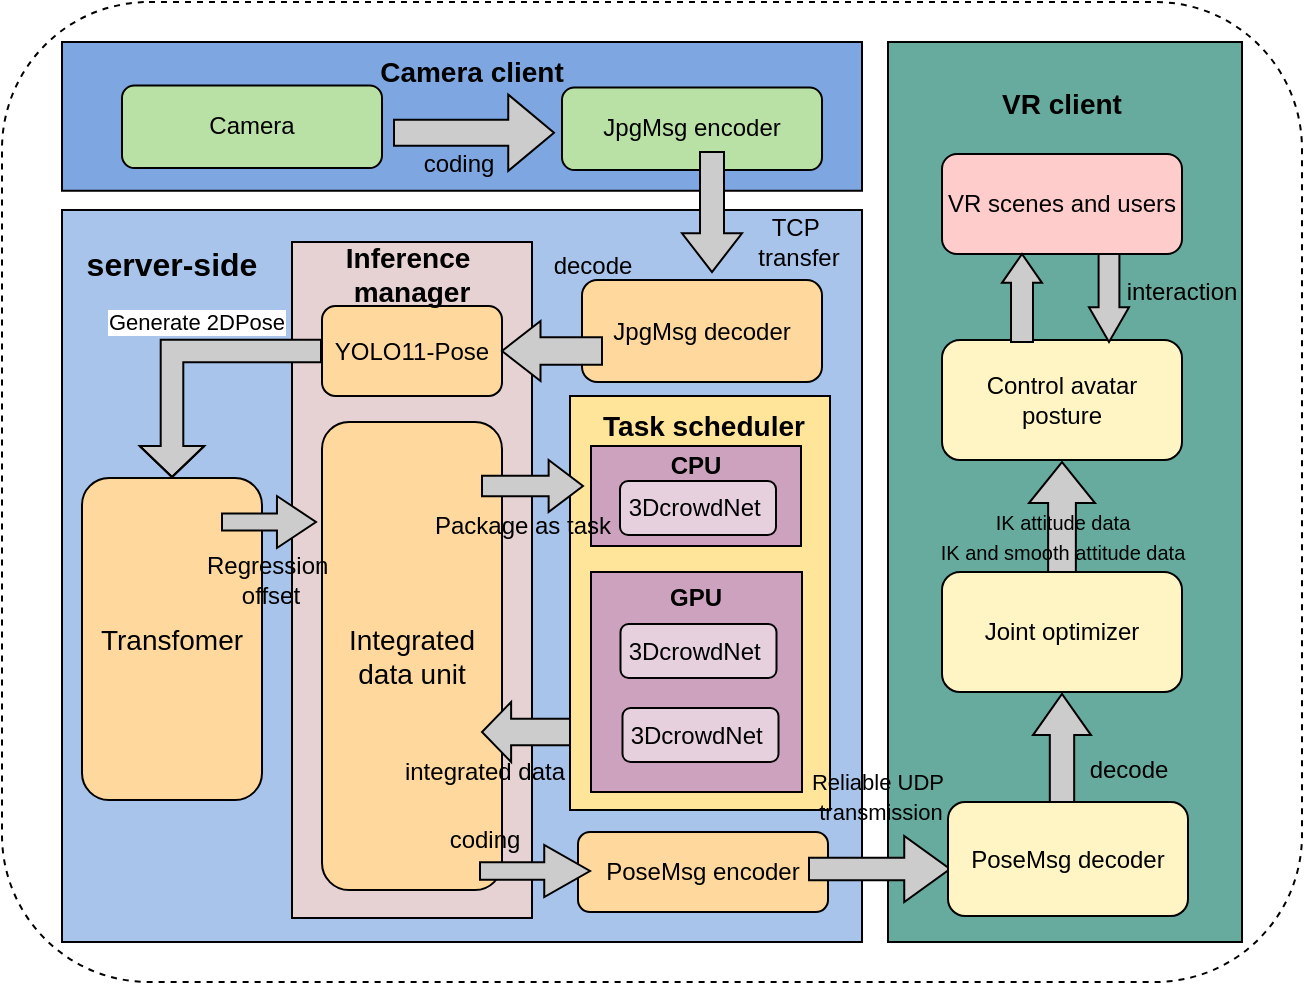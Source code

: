 <mxfile version="25.0.3">
  <diagram name="第 1 页" id="Knm-lP41OONlfiwNGnnD">
    <mxGraphModel dx="1036" dy="458" grid="1" gridSize="10" guides="1" tooltips="1" connect="1" arrows="1" fold="1" page="1" pageScale="1" pageWidth="827" pageHeight="1169" math="0" shadow="0">
      <root>
        <mxCell id="0" />
        <mxCell id="1" parent="0" />
        <mxCell id="qZviWjtYEAZgcSV_L7dp-56" value="" style="rounded=1;whiteSpace=wrap;html=1;dashed=1;" parent="1" vertex="1">
          <mxGeometry x="100" y="170" width="650" height="490" as="geometry" />
        </mxCell>
        <mxCell id="qZviWjtYEAZgcSV_L7dp-3" value="" style="rounded=0;whiteSpace=wrap;html=1;fillColor=#7EA6E0;" parent="1" vertex="1">
          <mxGeometry x="130" y="190" width="400" height="74.38" as="geometry" />
        </mxCell>
        <mxCell id="qZviWjtYEAZgcSV_L7dp-5" value="" style="html=1;shadow=0;dashed=0;align=center;verticalAlign=middle;shape=mxgraph.arrows2.arrow;dy=0.66;dx=22.88;notch=0;fillColor=#CCCCCC;" parent="1" vertex="1">
          <mxGeometry x="296" y="216.31" width="80" height="38.13" as="geometry" />
        </mxCell>
        <mxCell id="qZviWjtYEAZgcSV_L7dp-8" value="Camera" style="rounded=1;whiteSpace=wrap;html=1;fillColor=#B9E0A5;" parent="1" vertex="1">
          <mxGeometry x="160" y="211.75" width="130" height="41.25" as="geometry" />
        </mxCell>
        <mxCell id="qZviWjtYEAZgcSV_L7dp-9" value="JpgMsg encoder" style="rounded=1;whiteSpace=wrap;html=1;fillColor=#B9E0A5;" parent="1" vertex="1">
          <mxGeometry x="380" y="212.75" width="130" height="41.25" as="geometry" />
        </mxCell>
        <mxCell id="qZviWjtYEAZgcSV_L7dp-11" value="" style="rounded=0;whiteSpace=wrap;html=1;fillColor=#A9C4EB;" parent="1" vertex="1">
          <mxGeometry x="130" y="274" width="400" height="366" as="geometry" />
        </mxCell>
        <mxCell id="qZviWjtYEAZgcSV_L7dp-10" value="" style="html=1;shadow=0;dashed=0;align=center;verticalAlign=middle;shape=mxgraph.arrows2.arrow;dy=0.6;dx=19.33;direction=south;notch=0;fillColor=#CCCCCC;" parent="1" vertex="1">
          <mxGeometry x="440" y="245" width="30" height="60" as="geometry" />
        </mxCell>
        <mxCell id="qZviWjtYEAZgcSV_L7dp-12" value="JpgMsg decoder" style="rounded=1;whiteSpace=wrap;html=1;fillColor=#FFD89E;" parent="1" vertex="1">
          <mxGeometry x="390" y="309" width="120" height="51" as="geometry" />
        </mxCell>
        <mxCell id="qZviWjtYEAZgcSV_L7dp-22" value="" style="rounded=0;whiteSpace=wrap;html=1;fillColor=#E6D1D3;" parent="1" vertex="1">
          <mxGeometry x="245" y="290" width="120" height="338" as="geometry" />
        </mxCell>
        <mxCell id="qZviWjtYEAZgcSV_L7dp-60" style="edgeStyle=orthogonalEdgeStyle;rounded=0;orthogonalLoop=1;jettySize=auto;html=1;exitX=0;exitY=0.5;exitDx=0;exitDy=0;entryX=0.5;entryY=0;entryDx=0;entryDy=0;shape=flexArrow;fillColor=#CCCCCC;width=11.304;endSize=4.835;" parent="1" source="qZviWjtYEAZgcSV_L7dp-14" target="qZviWjtYEAZgcSV_L7dp-19" edge="1">
          <mxGeometry relative="1" as="geometry" />
        </mxCell>
        <mxCell id="o7PN1KQM0Z8fIxWU293y-7" value="Generate 2DPose" style="edgeLabel;html=1;align=center;verticalAlign=middle;resizable=0;points=[];" parent="qZviWjtYEAZgcSV_L7dp-60" vertex="1" connectable="0">
          <mxGeometry x="-0.444" y="5" relative="1" as="geometry">
            <mxPoint x="-25" y="-20" as="offset" />
          </mxGeometry>
        </mxCell>
        <mxCell id="qZviWjtYEAZgcSV_L7dp-14" value="YOLO11-Pose" style="rounded=1;whiteSpace=wrap;html=1;fillColor=#FFD89E;" parent="1" vertex="1">
          <mxGeometry x="260" y="322" width="90" height="45" as="geometry" />
        </mxCell>
        <mxCell id="qZviWjtYEAZgcSV_L7dp-13" value="" style="html=1;shadow=0;dashed=0;align=center;verticalAlign=middle;shape=mxgraph.arrows2.arrow;dy=0.54;dx=19.25;flipH=1;notch=0;fillColor=#CCCCCC;" parent="1" vertex="1">
          <mxGeometry x="350" y="329.5" width="50" height="30" as="geometry" />
        </mxCell>
        <mxCell id="qZviWjtYEAZgcSV_L7dp-16" value="" style="rounded=0;whiteSpace=wrap;html=1;fillColor=#FFE599;" parent="1" vertex="1">
          <mxGeometry x="384" y="367" width="130" height="207" as="geometry" />
        </mxCell>
        <mxCell id="qZviWjtYEAZgcSV_L7dp-17" value="&lt;font style=&quot;font-size: 14px;&quot;&gt;Integrated data unit&lt;/font&gt;" style="rounded=1;whiteSpace=wrap;html=1;fillColor=#FFD89E;" parent="1" vertex="1">
          <mxGeometry x="260" y="380" width="90" height="234" as="geometry" />
        </mxCell>
        <mxCell id="qZviWjtYEAZgcSV_L7dp-18" value="PoseMsg encoder" style="rounded=1;whiteSpace=wrap;html=1;fillColor=#FFD89E;" parent="1" vertex="1">
          <mxGeometry x="388" y="585" width="125" height="40" as="geometry" />
        </mxCell>
        <mxCell id="qZviWjtYEAZgcSV_L7dp-19" value="&lt;font style=&quot;font-size: 14px;&quot;&gt;Transfomer&lt;/font&gt;" style="rounded=1;whiteSpace=wrap;html=1;fillColor=#FFD89E;" parent="1" vertex="1">
          <mxGeometry x="140" y="408" width="90" height="161" as="geometry" />
        </mxCell>
        <mxCell id="qZviWjtYEAZgcSV_L7dp-23" value="&lt;span style=&quot;font-size: 14px;&quot;&gt;&lt;b&gt;Inference&amp;nbsp;&lt;/b&gt;&lt;/span&gt;&lt;div&gt;&lt;span style=&quot;font-size: 14px;&quot;&gt;&lt;b&gt;manager&lt;/b&gt;&lt;/span&gt;&lt;/div&gt;" style="text;html=1;align=center;verticalAlign=middle;whiteSpace=wrap;rounded=0;" parent="1" vertex="1">
          <mxGeometry x="235" y="290.5" width="140" height="30" as="geometry" />
        </mxCell>
        <mxCell id="qZviWjtYEAZgcSV_L7dp-27" value="" style="rounded=0;whiteSpace=wrap;html=1;fillColor=#CDA2BE;" parent="1" vertex="1">
          <mxGeometry x="394.5" y="392" width="105" height="50" as="geometry" />
        </mxCell>
        <mxCell id="qZviWjtYEAZgcSV_L7dp-28" value="3DcrowdNet " style="rounded=1;whiteSpace=wrap;fillColor=#E6D0DE;" parent="1" vertex="1">
          <mxGeometry x="409" y="409.5" width="78" height="27" as="geometry" />
        </mxCell>
        <mxCell id="qZviWjtYEAZgcSV_L7dp-29" value="" style="rounded=0;whiteSpace=wrap;html=1;fillColor=#CDA2BE;" parent="1" vertex="1">
          <mxGeometry x="394.5" y="455" width="105.5" height="110" as="geometry" />
        </mxCell>
        <mxCell id="qZviWjtYEAZgcSV_L7dp-30" value="&lt;b&gt;CPU&lt;/b&gt;" style="text;html=1;align=center;verticalAlign=middle;whiteSpace=wrap;rounded=0;" parent="1" vertex="1">
          <mxGeometry x="417.25" y="387" width="60" height="30" as="geometry" />
        </mxCell>
        <mxCell id="qZviWjtYEAZgcSV_L7dp-32" value="3DcrowdNet " style="rounded=1;whiteSpace=wrap;fillColor=#E6D0DE;" parent="1" vertex="1">
          <mxGeometry x="409.25" y="481" width="78" height="27" as="geometry" />
        </mxCell>
        <mxCell id="qZviWjtYEAZgcSV_L7dp-33" value="&lt;b&gt;GPU&lt;/b&gt;" style="text;html=1;align=center;verticalAlign=middle;whiteSpace=wrap;rounded=0;" parent="1" vertex="1">
          <mxGeometry x="417" y="453" width="60" height="30" as="geometry" />
        </mxCell>
        <mxCell id="qZviWjtYEAZgcSV_L7dp-34" value="3DcrowdNet " style="rounded=1;whiteSpace=wrap;fillColor=#E6D0DE;" parent="1" vertex="1">
          <mxGeometry x="410.25" y="523" width="78" height="27" as="geometry" />
        </mxCell>
        <mxCell id="qZviWjtYEAZgcSV_L7dp-35" value="&lt;span style=&quot;font-size: 14px;&quot;&gt;&lt;b&gt;Task scheduler&lt;/b&gt;&lt;/span&gt;" style="text;html=1;align=center;verticalAlign=middle;whiteSpace=wrap;rounded=0;" parent="1" vertex="1">
          <mxGeometry x="389.63" y="367" width="121.75" height="30" as="geometry" />
        </mxCell>
        <mxCell id="qZviWjtYEAZgcSV_L7dp-42" value="" style="rounded=0;whiteSpace=wrap;html=1;fillColor=#67AB9F;" parent="1" vertex="1">
          <mxGeometry x="543" y="190" width="177" height="450" as="geometry" />
        </mxCell>
        <mxCell id="qZviWjtYEAZgcSV_L7dp-41" value="" style="html=1;shadow=0;dashed=0;align=center;verticalAlign=middle;shape=mxgraph.arrows2.arrow;dy=0.66;dx=22.88;notch=0;fillColor=#CCCCCC;" parent="1" vertex="1">
          <mxGeometry x="503.5" y="587" width="70.5" height="33" as="geometry" />
        </mxCell>
        <mxCell id="qZviWjtYEAZgcSV_L7dp-43" value="PoseMsg decoder" style="rounded=1;whiteSpace=wrap;html=1;fillColor=#FFF4C3;" parent="1" vertex="1">
          <mxGeometry x="573" y="570" width="120" height="57" as="geometry" />
        </mxCell>
        <mxCell id="qZviWjtYEAZgcSV_L7dp-47" value="Joint optimizer" style="rounded=1;whiteSpace=wrap;html=1;fillColor=#FFF4C3;" parent="1" vertex="1">
          <mxGeometry x="570" y="455" width="120" height="60" as="geometry" />
        </mxCell>
        <mxCell id="qZviWjtYEAZgcSV_L7dp-48" value="Control avatar posture" style="rounded=1;whiteSpace=wrap;html=1;fillColor=#FFF4C3;" parent="1" vertex="1">
          <mxGeometry x="570" y="339" width="120" height="60" as="geometry" />
        </mxCell>
        <mxCell id="qZviWjtYEAZgcSV_L7dp-51" value="VR scenes and users" style="rounded=1;whiteSpace=wrap;html=1;fillColor=#FFCCCC;" parent="1" vertex="1">
          <mxGeometry x="570" y="246" width="120" height="50" as="geometry" />
        </mxCell>
        <mxCell id="qZviWjtYEAZgcSV_L7dp-52" value="" style="html=1;shadow=0;dashed=0;align=center;verticalAlign=middle;shape=mxgraph.arrows2.arrow;dy=0.58;dx=20.54;direction=north;notch=0;fillColor=#CCCCCC;" parent="1" vertex="1">
          <mxGeometry x="615.5" y="516" width="29" height="54" as="geometry" />
        </mxCell>
        <mxCell id="qZviWjtYEAZgcSV_L7dp-53" value="" style="html=1;shadow=0;dashed=0;align=center;verticalAlign=middle;shape=mxgraph.arrows2.arrow;dy=0.58;dx=20.54;direction=north;notch=0;fillColor=#CCCCCC;" parent="1" vertex="1">
          <mxGeometry x="613.5" y="400" width="33" height="55" as="geometry" />
        </mxCell>
        <mxCell id="qZviWjtYEAZgcSV_L7dp-55" value="&lt;span style=&quot;font-size: 14px;&quot;&gt;&lt;b&gt;VR client&lt;/b&gt;&lt;/span&gt;" style="text;html=1;align=center;verticalAlign=middle;whiteSpace=wrap;rounded=0;" parent="1" vertex="1">
          <mxGeometry x="570" y="200.75" width="120" height="41.25" as="geometry" />
        </mxCell>
        <mxCell id="qZviWjtYEAZgcSV_L7dp-57" value="&lt;span style=&quot;font-size: 14px;&quot;&gt;&lt;b&gt;Camera client&lt;/b&gt;&lt;/span&gt;" style="text;html=1;align=center;verticalAlign=middle;whiteSpace=wrap;rounded=0;" parent="1" vertex="1">
          <mxGeometry x="288" y="190" width="94" height="30" as="geometry" />
        </mxCell>
        <mxCell id="qZviWjtYEAZgcSV_L7dp-58" value="" style="html=1;shadow=0;dashed=0;align=center;verticalAlign=middle;shape=mxgraph.arrows2.arrow;dy=0.66;dx=22.88;notch=0;fillColor=#CCCCCC;" parent="1" vertex="1">
          <mxGeometry x="339" y="591.5" width="55" height="26" as="geometry" />
        </mxCell>
        <mxCell id="rqnmy9McXEW3Z_b_oBwS-1" value="server-side" style="text;align=center;verticalAlign=middle;resizable=0;points=[];autosize=1;strokeColor=none;fillColor=none;horizontal=1;fontStyle=1;fontSize=16;" parent="1" vertex="1">
          <mxGeometry x="135" y="285" width="100" height="30" as="geometry" />
        </mxCell>
        <mxCell id="9eQYjSnBoUs20xjZKoyD-1" value="" style="html=1;shadow=0;dashed=0;align=center;verticalAlign=middle;shape=mxgraph.arrows2.arrow;dy=0.56;dx=14.56;flipH=1;notch=0;fillColor=#CCCCCC;" parent="1" vertex="1">
          <mxGeometry x="340" y="520" width="44" height="30" as="geometry" />
        </mxCell>
        <mxCell id="9eQYjSnBoUs20xjZKoyD-4" value="" style="html=1;shadow=0;dashed=0;align=center;verticalAlign=middle;shape=mxgraph.arrows2.arrow;dy=0.61;dx=17.18;notch=0;fillColor=#CCCCCC;" parent="1" vertex="1">
          <mxGeometry x="340" y="399" width="50.5" height="26" as="geometry" />
        </mxCell>
        <mxCell id="9eQYjSnBoUs20xjZKoyD-5" value="" style="html=1;shadow=0;dashed=0;align=center;verticalAlign=middle;shape=mxgraph.arrows2.arrow;dy=0.67;dx=19.52;notch=0;fillColor=#CCCCCC;" parent="1" vertex="1">
          <mxGeometry x="210" y="417" width="47" height="26" as="geometry" />
        </mxCell>
        <mxCell id="o7PN1KQM0Z8fIxWU293y-2" value="coding" style="text;html=1;align=center;verticalAlign=middle;resizable=0;points=[];autosize=1;strokeColor=none;fillColor=none;" parent="1" vertex="1">
          <mxGeometry x="298" y="236.38" width="60" height="30" as="geometry" />
        </mxCell>
        <mxCell id="o7PN1KQM0Z8fIxWU293y-3" value="TCP&amp;nbsp;&lt;div&gt;transfer&lt;/div&gt;" style="text;html=1;align=center;verticalAlign=middle;resizable=0;points=[];autosize=1;strokeColor=none;fillColor=none;" parent="1" vertex="1">
          <mxGeometry x="468" y="270" width="60" height="40" as="geometry" />
        </mxCell>
        <mxCell id="o7PN1KQM0Z8fIxWU293y-4" value="decode" style="text;html=1;align=center;verticalAlign=middle;resizable=0;points=[];autosize=1;strokeColor=none;fillColor=none;" parent="1" vertex="1">
          <mxGeometry x="365" y="286.5" width="60" height="30" as="geometry" />
        </mxCell>
        <mxCell id="o7PN1KQM0Z8fIxWU293y-8" value="Regression&amp;nbsp;&lt;div&gt;offset&lt;/div&gt;" style="text;html=1;align=center;verticalAlign=middle;resizable=0;points=[];autosize=1;strokeColor=none;fillColor=none;" parent="1" vertex="1">
          <mxGeometry x="188.5" y="439" width="90" height="40" as="geometry" />
        </mxCell>
        <mxCell id="o7PN1KQM0Z8fIxWU293y-9" value="Package as task" style="text;html=1;align=center;verticalAlign=middle;resizable=0;points=[];autosize=1;strokeColor=none;fillColor=none;" parent="1" vertex="1">
          <mxGeometry x="305" y="417" width="110" height="30" as="geometry" />
        </mxCell>
        <mxCell id="o7PN1KQM0Z8fIxWU293y-10" value="integrated data" style="text;html=1;align=center;verticalAlign=middle;resizable=0;points=[];autosize=1;strokeColor=none;fillColor=none;" parent="1" vertex="1">
          <mxGeometry x="290.5" y="540" width="100" height="30" as="geometry" />
        </mxCell>
        <mxCell id="o7PN1KQM0Z8fIxWU293y-11" value="coding" style="text;html=1;align=center;verticalAlign=middle;resizable=0;points=[];autosize=1;strokeColor=none;fillColor=none;" parent="1" vertex="1">
          <mxGeometry x="310.5" y="574" width="60" height="30" as="geometry" />
        </mxCell>
        <mxCell id="o7PN1KQM0Z8fIxWU293y-12" value="&lt;font style=&quot;font-size: 11px;&quot;&gt;Reliable UDP&amp;nbsp;&lt;/font&gt;&lt;div&gt;&lt;font style=&quot;font-size: 11px;&quot;&gt;transmission&lt;/font&gt;&lt;/div&gt;" style="text;html=1;align=center;verticalAlign=middle;resizable=0;points=[];autosize=1;strokeColor=none;fillColor=none;" parent="1" vertex="1">
          <mxGeometry x="493.75" y="547" width="90" height="40" as="geometry" />
        </mxCell>
        <mxCell id="o7PN1KQM0Z8fIxWU293y-13" value="decode" style="text;html=1;align=center;verticalAlign=middle;resizable=0;points=[];autosize=1;strokeColor=none;fillColor=none;" parent="1" vertex="1">
          <mxGeometry x="633" y="539" width="60" height="30" as="geometry" />
        </mxCell>
        <mxCell id="o7PN1KQM0Z8fIxWU293y-14" value="&lt;div&gt;&lt;span style=&quot;font-size: 10px;&quot;&gt;IK attitude data&lt;/span&gt;&lt;/div&gt;&lt;div&gt;&lt;span style=&quot;font-size: 10px;&quot;&gt;IK and smooth attitude data&lt;/span&gt;&lt;/div&gt;" style="text;html=1;align=center;verticalAlign=middle;resizable=0;points=[];autosize=1;strokeColor=none;fillColor=none;" parent="1" vertex="1">
          <mxGeometry x="555" y="417" width="150" height="40" as="geometry" />
        </mxCell>
        <mxCell id="78EndixJUYksl0SYltFk-1" value="" style="html=1;shadow=0;dashed=0;align=center;verticalAlign=middle;shape=mxgraph.arrows2.arrow;dy=0.48;dx=17.33;direction=south;notch=0;fillColor=#CCCCCC;" vertex="1" parent="1">
          <mxGeometry x="643.5" y="296" width="20" height="44" as="geometry" />
        </mxCell>
        <mxCell id="78EndixJUYksl0SYltFk-2" value="" style="html=1;shadow=0;dashed=0;align=center;verticalAlign=middle;shape=mxgraph.arrows2.arrow;dy=0.45;dx=14.42;direction=north;notch=0;fillColor=#CCCCCC;" vertex="1" parent="1">
          <mxGeometry x="600" y="296" width="20" height="44" as="geometry" />
        </mxCell>
        <mxCell id="78EndixJUYksl0SYltFk-3" value="interaction" style="text;html=1;align=center;verticalAlign=middle;whiteSpace=wrap;rounded=0;" vertex="1" parent="1">
          <mxGeometry x="660" y="299.5" width="60" height="30" as="geometry" />
        </mxCell>
      </root>
    </mxGraphModel>
  </diagram>
</mxfile>
